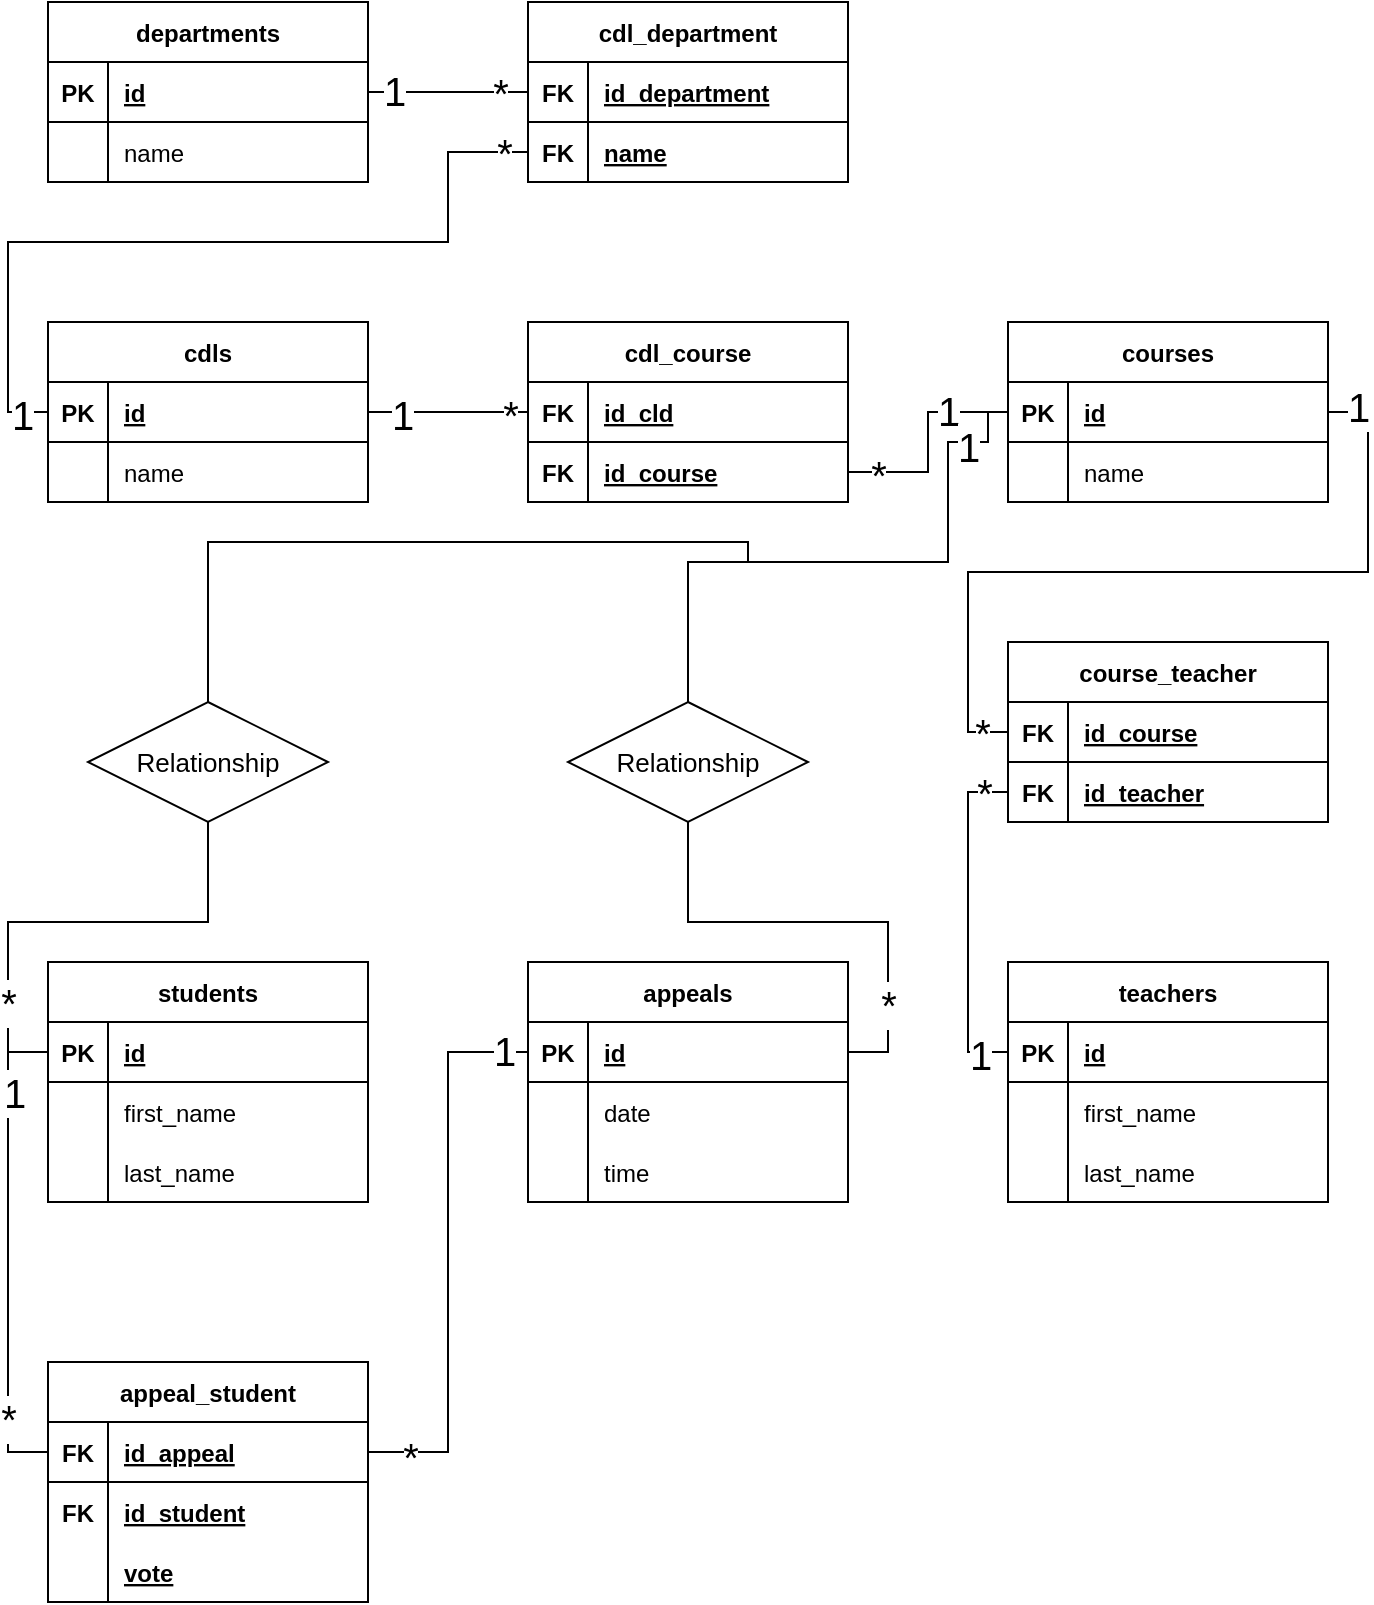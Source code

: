 <mxfile version="20.8.23" type="github">
  <diagram id="R2lEEEUBdFMjLlhIrx00" name="Page-1">
    <mxGraphModel dx="955" dy="613" grid="1" gridSize="10" guides="1" tooltips="1" connect="1" arrows="1" fold="1" page="1" pageScale="1" pageWidth="850" pageHeight="1100" math="0" shadow="0" extFonts="Permanent Marker^https://fonts.googleapis.com/css?family=Permanent+Marker">
      <root>
        <mxCell id="0" />
        <mxCell id="1" parent="0" />
        <mxCell id="ccKUjqN4InWW9yw_qrIi-1" value="departments" style="shape=table;startSize=30;container=1;collapsible=1;childLayout=tableLayout;fixedRows=1;rowLines=0;fontStyle=1;align=center;resizeLast=1;" vertex="1" parent="1">
          <mxGeometry x="80" y="40" width="160" height="90" as="geometry" />
        </mxCell>
        <mxCell id="ccKUjqN4InWW9yw_qrIi-2" value="" style="shape=tableRow;horizontal=0;startSize=0;swimlaneHead=0;swimlaneBody=0;fillColor=none;collapsible=0;dropTarget=0;points=[[0,0.5],[1,0.5]];portConstraint=eastwest;top=0;left=0;right=0;bottom=1;" vertex="1" parent="ccKUjqN4InWW9yw_qrIi-1">
          <mxGeometry y="30" width="160" height="30" as="geometry" />
        </mxCell>
        <mxCell id="ccKUjqN4InWW9yw_qrIi-3" value="PK" style="shape=partialRectangle;connectable=0;fillColor=none;top=0;left=0;bottom=0;right=0;fontStyle=1;overflow=hidden;" vertex="1" parent="ccKUjqN4InWW9yw_qrIi-2">
          <mxGeometry width="30" height="30" as="geometry">
            <mxRectangle width="30" height="30" as="alternateBounds" />
          </mxGeometry>
        </mxCell>
        <mxCell id="ccKUjqN4InWW9yw_qrIi-4" value="id" style="shape=partialRectangle;connectable=0;fillColor=none;top=0;left=0;bottom=0;right=0;align=left;spacingLeft=6;fontStyle=5;overflow=hidden;" vertex="1" parent="ccKUjqN4InWW9yw_qrIi-2">
          <mxGeometry x="30" width="130" height="30" as="geometry">
            <mxRectangle width="130" height="30" as="alternateBounds" />
          </mxGeometry>
        </mxCell>
        <mxCell id="ccKUjqN4InWW9yw_qrIi-5" value="" style="shape=tableRow;horizontal=0;startSize=0;swimlaneHead=0;swimlaneBody=0;fillColor=none;collapsible=0;dropTarget=0;points=[[0,0.5],[1,0.5]];portConstraint=eastwest;top=0;left=0;right=0;bottom=0;" vertex="1" parent="ccKUjqN4InWW9yw_qrIi-1">
          <mxGeometry y="60" width="160" height="30" as="geometry" />
        </mxCell>
        <mxCell id="ccKUjqN4InWW9yw_qrIi-6" value="" style="shape=partialRectangle;connectable=0;fillColor=none;top=0;left=0;bottom=0;right=0;editable=1;overflow=hidden;" vertex="1" parent="ccKUjqN4InWW9yw_qrIi-5">
          <mxGeometry width="30" height="30" as="geometry">
            <mxRectangle width="30" height="30" as="alternateBounds" />
          </mxGeometry>
        </mxCell>
        <mxCell id="ccKUjqN4InWW9yw_qrIi-7" value="name" style="shape=partialRectangle;connectable=0;fillColor=none;top=0;left=0;bottom=0;right=0;align=left;spacingLeft=6;overflow=hidden;" vertex="1" parent="ccKUjqN4InWW9yw_qrIi-5">
          <mxGeometry x="30" width="130" height="30" as="geometry">
            <mxRectangle width="130" height="30" as="alternateBounds" />
          </mxGeometry>
        </mxCell>
        <mxCell id="ccKUjqN4InWW9yw_qrIi-14" value="cdl_department" style="shape=table;startSize=30;container=1;collapsible=1;childLayout=tableLayout;fixedRows=1;rowLines=0;fontStyle=1;align=center;resizeLast=1;" vertex="1" parent="1">
          <mxGeometry x="320" y="40" width="160" height="90" as="geometry" />
        </mxCell>
        <mxCell id="ccKUjqN4InWW9yw_qrIi-15" value="" style="shape=tableRow;horizontal=0;startSize=0;swimlaneHead=0;swimlaneBody=0;fillColor=none;collapsible=0;dropTarget=0;points=[[0,0.5],[1,0.5]];portConstraint=eastwest;top=0;left=0;right=0;bottom=1;" vertex="1" parent="ccKUjqN4InWW9yw_qrIi-14">
          <mxGeometry y="30" width="160" height="30" as="geometry" />
        </mxCell>
        <mxCell id="ccKUjqN4InWW9yw_qrIi-16" value="FK" style="shape=partialRectangle;connectable=0;fillColor=none;top=0;left=0;bottom=0;right=0;fontStyle=1;overflow=hidden;" vertex="1" parent="ccKUjqN4InWW9yw_qrIi-15">
          <mxGeometry width="30" height="30" as="geometry">
            <mxRectangle width="30" height="30" as="alternateBounds" />
          </mxGeometry>
        </mxCell>
        <mxCell id="ccKUjqN4InWW9yw_qrIi-17" value="id_department" style="shape=partialRectangle;connectable=0;fillColor=none;top=0;left=0;bottom=0;right=0;align=left;spacingLeft=6;fontStyle=5;overflow=hidden;" vertex="1" parent="ccKUjqN4InWW9yw_qrIi-15">
          <mxGeometry x="30" width="130" height="30" as="geometry">
            <mxRectangle width="130" height="30" as="alternateBounds" />
          </mxGeometry>
        </mxCell>
        <mxCell id="ccKUjqN4InWW9yw_qrIi-18" value="" style="shape=tableRow;horizontal=0;startSize=0;swimlaneHead=0;swimlaneBody=0;fillColor=none;collapsible=0;dropTarget=0;points=[[0,0.5],[1,0.5]];portConstraint=eastwest;top=0;left=0;right=0;bottom=0;" vertex="1" parent="ccKUjqN4InWW9yw_qrIi-14">
          <mxGeometry y="60" width="160" height="30" as="geometry" />
        </mxCell>
        <mxCell id="ccKUjqN4InWW9yw_qrIi-19" value="FK" style="shape=partialRectangle;connectable=0;fillColor=none;top=0;left=0;bottom=0;right=0;editable=1;overflow=hidden;fontStyle=1" vertex="1" parent="ccKUjqN4InWW9yw_qrIi-18">
          <mxGeometry width="30" height="30" as="geometry">
            <mxRectangle width="30" height="30" as="alternateBounds" />
          </mxGeometry>
        </mxCell>
        <mxCell id="ccKUjqN4InWW9yw_qrIi-20" value="name" style="shape=partialRectangle;connectable=0;fillColor=none;top=0;left=0;bottom=0;right=0;align=left;spacingLeft=6;overflow=hidden;fontStyle=5" vertex="1" parent="ccKUjqN4InWW9yw_qrIi-18">
          <mxGeometry x="30" width="130" height="30" as="geometry">
            <mxRectangle width="130" height="30" as="alternateBounds" />
          </mxGeometry>
        </mxCell>
        <mxCell id="ccKUjqN4InWW9yw_qrIi-21" value="cdls" style="shape=table;startSize=30;container=1;collapsible=1;childLayout=tableLayout;fixedRows=1;rowLines=0;fontStyle=1;align=center;resizeLast=1;" vertex="1" parent="1">
          <mxGeometry x="80" y="200" width="160" height="90" as="geometry" />
        </mxCell>
        <mxCell id="ccKUjqN4InWW9yw_qrIi-22" value="" style="shape=tableRow;horizontal=0;startSize=0;swimlaneHead=0;swimlaneBody=0;fillColor=none;collapsible=0;dropTarget=0;points=[[0,0.5],[1,0.5]];portConstraint=eastwest;top=0;left=0;right=0;bottom=1;" vertex="1" parent="ccKUjqN4InWW9yw_qrIi-21">
          <mxGeometry y="30" width="160" height="30" as="geometry" />
        </mxCell>
        <mxCell id="ccKUjqN4InWW9yw_qrIi-23" value="PK" style="shape=partialRectangle;connectable=0;fillColor=none;top=0;left=0;bottom=0;right=0;fontStyle=1;overflow=hidden;" vertex="1" parent="ccKUjqN4InWW9yw_qrIi-22">
          <mxGeometry width="30" height="30" as="geometry">
            <mxRectangle width="30" height="30" as="alternateBounds" />
          </mxGeometry>
        </mxCell>
        <mxCell id="ccKUjqN4InWW9yw_qrIi-24" value="id" style="shape=partialRectangle;connectable=0;fillColor=none;top=0;left=0;bottom=0;right=0;align=left;spacingLeft=6;fontStyle=5;overflow=hidden;" vertex="1" parent="ccKUjqN4InWW9yw_qrIi-22">
          <mxGeometry x="30" width="130" height="30" as="geometry">
            <mxRectangle width="130" height="30" as="alternateBounds" />
          </mxGeometry>
        </mxCell>
        <mxCell id="ccKUjqN4InWW9yw_qrIi-25" value="" style="shape=tableRow;horizontal=0;startSize=0;swimlaneHead=0;swimlaneBody=0;fillColor=none;collapsible=0;dropTarget=0;points=[[0,0.5],[1,0.5]];portConstraint=eastwest;top=0;left=0;right=0;bottom=0;" vertex="1" parent="ccKUjqN4InWW9yw_qrIi-21">
          <mxGeometry y="60" width="160" height="30" as="geometry" />
        </mxCell>
        <mxCell id="ccKUjqN4InWW9yw_qrIi-26" value="" style="shape=partialRectangle;connectable=0;fillColor=none;top=0;left=0;bottom=0;right=0;editable=1;overflow=hidden;" vertex="1" parent="ccKUjqN4InWW9yw_qrIi-25">
          <mxGeometry width="30" height="30" as="geometry">
            <mxRectangle width="30" height="30" as="alternateBounds" />
          </mxGeometry>
        </mxCell>
        <mxCell id="ccKUjqN4InWW9yw_qrIi-27" value="name" style="shape=partialRectangle;connectable=0;fillColor=none;top=0;left=0;bottom=0;right=0;align=left;spacingLeft=6;overflow=hidden;" vertex="1" parent="ccKUjqN4InWW9yw_qrIi-25">
          <mxGeometry x="30" width="130" height="30" as="geometry">
            <mxRectangle width="130" height="30" as="alternateBounds" />
          </mxGeometry>
        </mxCell>
        <mxCell id="ccKUjqN4InWW9yw_qrIi-28" value="teachers" style="shape=table;startSize=30;container=1;collapsible=1;childLayout=tableLayout;fixedRows=1;rowLines=0;fontStyle=1;align=center;resizeLast=1;" vertex="1" parent="1">
          <mxGeometry x="560" y="520" width="160" height="120" as="geometry" />
        </mxCell>
        <mxCell id="ccKUjqN4InWW9yw_qrIi-29" value="" style="shape=tableRow;horizontal=0;startSize=0;swimlaneHead=0;swimlaneBody=0;fillColor=none;collapsible=0;dropTarget=0;points=[[0,0.5],[1,0.5]];portConstraint=eastwest;top=0;left=0;right=0;bottom=1;" vertex="1" parent="ccKUjqN4InWW9yw_qrIi-28">
          <mxGeometry y="30" width="160" height="30" as="geometry" />
        </mxCell>
        <mxCell id="ccKUjqN4InWW9yw_qrIi-30" value="PK" style="shape=partialRectangle;connectable=0;fillColor=none;top=0;left=0;bottom=0;right=0;fontStyle=1;overflow=hidden;" vertex="1" parent="ccKUjqN4InWW9yw_qrIi-29">
          <mxGeometry width="30" height="30" as="geometry">
            <mxRectangle width="30" height="30" as="alternateBounds" />
          </mxGeometry>
        </mxCell>
        <mxCell id="ccKUjqN4InWW9yw_qrIi-31" value="id" style="shape=partialRectangle;connectable=0;fillColor=none;top=0;left=0;bottom=0;right=0;align=left;spacingLeft=6;fontStyle=5;overflow=hidden;" vertex="1" parent="ccKUjqN4InWW9yw_qrIi-29">
          <mxGeometry x="30" width="130" height="30" as="geometry">
            <mxRectangle width="130" height="30" as="alternateBounds" />
          </mxGeometry>
        </mxCell>
        <mxCell id="ccKUjqN4InWW9yw_qrIi-32" value="" style="shape=tableRow;horizontal=0;startSize=0;swimlaneHead=0;swimlaneBody=0;fillColor=none;collapsible=0;dropTarget=0;points=[[0,0.5],[1,0.5]];portConstraint=eastwest;top=0;left=0;right=0;bottom=0;" vertex="1" parent="ccKUjqN4InWW9yw_qrIi-28">
          <mxGeometry y="60" width="160" height="30" as="geometry" />
        </mxCell>
        <mxCell id="ccKUjqN4InWW9yw_qrIi-33" value="" style="shape=partialRectangle;connectable=0;fillColor=none;top=0;left=0;bottom=0;right=0;editable=1;overflow=hidden;" vertex="1" parent="ccKUjqN4InWW9yw_qrIi-32">
          <mxGeometry width="30" height="30" as="geometry">
            <mxRectangle width="30" height="30" as="alternateBounds" />
          </mxGeometry>
        </mxCell>
        <mxCell id="ccKUjqN4InWW9yw_qrIi-34" value="first_name" style="shape=partialRectangle;connectable=0;fillColor=none;top=0;left=0;bottom=0;right=0;align=left;spacingLeft=6;overflow=hidden;" vertex="1" parent="ccKUjqN4InWW9yw_qrIi-32">
          <mxGeometry x="30" width="130" height="30" as="geometry">
            <mxRectangle width="130" height="30" as="alternateBounds" />
          </mxGeometry>
        </mxCell>
        <mxCell id="ccKUjqN4InWW9yw_qrIi-35" style="shape=tableRow;horizontal=0;startSize=0;swimlaneHead=0;swimlaneBody=0;fillColor=none;collapsible=0;dropTarget=0;points=[[0,0.5],[1,0.5]];portConstraint=eastwest;top=0;left=0;right=0;bottom=0;" vertex="1" parent="ccKUjqN4InWW9yw_qrIi-28">
          <mxGeometry y="90" width="160" height="30" as="geometry" />
        </mxCell>
        <mxCell id="ccKUjqN4InWW9yw_qrIi-36" style="shape=partialRectangle;connectable=0;fillColor=none;top=0;left=0;bottom=0;right=0;editable=1;overflow=hidden;" vertex="1" parent="ccKUjqN4InWW9yw_qrIi-35">
          <mxGeometry width="30" height="30" as="geometry">
            <mxRectangle width="30" height="30" as="alternateBounds" />
          </mxGeometry>
        </mxCell>
        <mxCell id="ccKUjqN4InWW9yw_qrIi-37" value="last_name" style="shape=partialRectangle;connectable=0;fillColor=none;top=0;left=0;bottom=0;right=0;align=left;spacingLeft=6;overflow=hidden;" vertex="1" parent="ccKUjqN4InWW9yw_qrIi-35">
          <mxGeometry x="30" width="130" height="30" as="geometry">
            <mxRectangle width="130" height="30" as="alternateBounds" />
          </mxGeometry>
        </mxCell>
        <mxCell id="ccKUjqN4InWW9yw_qrIi-38" value="students" style="shape=table;startSize=30;container=1;collapsible=1;childLayout=tableLayout;fixedRows=1;rowLines=0;fontStyle=1;align=center;resizeLast=1;" vertex="1" parent="1">
          <mxGeometry x="80" y="520" width="160" height="120" as="geometry" />
        </mxCell>
        <mxCell id="ccKUjqN4InWW9yw_qrIi-39" value="" style="shape=tableRow;horizontal=0;startSize=0;swimlaneHead=0;swimlaneBody=0;fillColor=none;collapsible=0;dropTarget=0;points=[[0,0.5],[1,0.5]];portConstraint=eastwest;top=0;left=0;right=0;bottom=1;" vertex="1" parent="ccKUjqN4InWW9yw_qrIi-38">
          <mxGeometry y="30" width="160" height="30" as="geometry" />
        </mxCell>
        <mxCell id="ccKUjqN4InWW9yw_qrIi-40" value="PK" style="shape=partialRectangle;connectable=0;fillColor=none;top=0;left=0;bottom=0;right=0;fontStyle=1;overflow=hidden;" vertex="1" parent="ccKUjqN4InWW9yw_qrIi-39">
          <mxGeometry width="30" height="30" as="geometry">
            <mxRectangle width="30" height="30" as="alternateBounds" />
          </mxGeometry>
        </mxCell>
        <mxCell id="ccKUjqN4InWW9yw_qrIi-41" value="id" style="shape=partialRectangle;connectable=0;fillColor=none;top=0;left=0;bottom=0;right=0;align=left;spacingLeft=6;fontStyle=5;overflow=hidden;" vertex="1" parent="ccKUjqN4InWW9yw_qrIi-39">
          <mxGeometry x="30" width="130" height="30" as="geometry">
            <mxRectangle width="130" height="30" as="alternateBounds" />
          </mxGeometry>
        </mxCell>
        <mxCell id="ccKUjqN4InWW9yw_qrIi-42" value="" style="shape=tableRow;horizontal=0;startSize=0;swimlaneHead=0;swimlaneBody=0;fillColor=none;collapsible=0;dropTarget=0;points=[[0,0.5],[1,0.5]];portConstraint=eastwest;top=0;left=0;right=0;bottom=0;" vertex="1" parent="ccKUjqN4InWW9yw_qrIi-38">
          <mxGeometry y="60" width="160" height="30" as="geometry" />
        </mxCell>
        <mxCell id="ccKUjqN4InWW9yw_qrIi-43" value="" style="shape=partialRectangle;connectable=0;fillColor=none;top=0;left=0;bottom=0;right=0;editable=1;overflow=hidden;" vertex="1" parent="ccKUjqN4InWW9yw_qrIi-42">
          <mxGeometry width="30" height="30" as="geometry">
            <mxRectangle width="30" height="30" as="alternateBounds" />
          </mxGeometry>
        </mxCell>
        <mxCell id="ccKUjqN4InWW9yw_qrIi-44" value="first_name" style="shape=partialRectangle;connectable=0;fillColor=none;top=0;left=0;bottom=0;right=0;align=left;spacingLeft=6;overflow=hidden;" vertex="1" parent="ccKUjqN4InWW9yw_qrIi-42">
          <mxGeometry x="30" width="130" height="30" as="geometry">
            <mxRectangle width="130" height="30" as="alternateBounds" />
          </mxGeometry>
        </mxCell>
        <mxCell id="ccKUjqN4InWW9yw_qrIi-99" style="shape=tableRow;horizontal=0;startSize=0;swimlaneHead=0;swimlaneBody=0;fillColor=none;collapsible=0;dropTarget=0;points=[[0,0.5],[1,0.5]];portConstraint=eastwest;top=0;left=0;right=0;bottom=0;" vertex="1" parent="ccKUjqN4InWW9yw_qrIi-38">
          <mxGeometry y="90" width="160" height="30" as="geometry" />
        </mxCell>
        <mxCell id="ccKUjqN4InWW9yw_qrIi-100" style="shape=partialRectangle;connectable=0;fillColor=none;top=0;left=0;bottom=0;right=0;editable=1;overflow=hidden;" vertex="1" parent="ccKUjqN4InWW9yw_qrIi-99">
          <mxGeometry width="30" height="30" as="geometry">
            <mxRectangle width="30" height="30" as="alternateBounds" />
          </mxGeometry>
        </mxCell>
        <mxCell id="ccKUjqN4InWW9yw_qrIi-101" value="last_name" style="shape=partialRectangle;connectable=0;fillColor=none;top=0;left=0;bottom=0;right=0;align=left;spacingLeft=6;overflow=hidden;" vertex="1" parent="ccKUjqN4InWW9yw_qrIi-99">
          <mxGeometry x="30" width="130" height="30" as="geometry">
            <mxRectangle width="130" height="30" as="alternateBounds" />
          </mxGeometry>
        </mxCell>
        <mxCell id="ccKUjqN4InWW9yw_qrIi-45" value="appeals" style="shape=table;startSize=30;container=1;collapsible=1;childLayout=tableLayout;fixedRows=1;rowLines=0;fontStyle=1;align=center;resizeLast=1;" vertex="1" parent="1">
          <mxGeometry x="320" y="520" width="160" height="120" as="geometry" />
        </mxCell>
        <mxCell id="ccKUjqN4InWW9yw_qrIi-46" value="" style="shape=tableRow;horizontal=0;startSize=0;swimlaneHead=0;swimlaneBody=0;fillColor=none;collapsible=0;dropTarget=0;points=[[0,0.5],[1,0.5]];portConstraint=eastwest;top=0;left=0;right=0;bottom=1;" vertex="1" parent="ccKUjqN4InWW9yw_qrIi-45">
          <mxGeometry y="30" width="160" height="30" as="geometry" />
        </mxCell>
        <mxCell id="ccKUjqN4InWW9yw_qrIi-47" value="PK" style="shape=partialRectangle;connectable=0;fillColor=none;top=0;left=0;bottom=0;right=0;fontStyle=1;overflow=hidden;" vertex="1" parent="ccKUjqN4InWW9yw_qrIi-46">
          <mxGeometry width="30" height="30" as="geometry">
            <mxRectangle width="30" height="30" as="alternateBounds" />
          </mxGeometry>
        </mxCell>
        <mxCell id="ccKUjqN4InWW9yw_qrIi-48" value="id" style="shape=partialRectangle;connectable=0;fillColor=none;top=0;left=0;bottom=0;right=0;align=left;spacingLeft=6;fontStyle=5;overflow=hidden;" vertex="1" parent="ccKUjqN4InWW9yw_qrIi-46">
          <mxGeometry x="30" width="130" height="30" as="geometry">
            <mxRectangle width="130" height="30" as="alternateBounds" />
          </mxGeometry>
        </mxCell>
        <mxCell id="ccKUjqN4InWW9yw_qrIi-49" value="" style="shape=tableRow;horizontal=0;startSize=0;swimlaneHead=0;swimlaneBody=0;fillColor=none;collapsible=0;dropTarget=0;points=[[0,0.5],[1,0.5]];portConstraint=eastwest;top=0;left=0;right=0;bottom=0;" vertex="1" parent="ccKUjqN4InWW9yw_qrIi-45">
          <mxGeometry y="60" width="160" height="30" as="geometry" />
        </mxCell>
        <mxCell id="ccKUjqN4InWW9yw_qrIi-50" value="" style="shape=partialRectangle;connectable=0;fillColor=none;top=0;left=0;bottom=0;right=0;editable=1;overflow=hidden;fontStyle=0" vertex="1" parent="ccKUjqN4InWW9yw_qrIi-49">
          <mxGeometry width="30" height="30" as="geometry">
            <mxRectangle width="30" height="30" as="alternateBounds" />
          </mxGeometry>
        </mxCell>
        <mxCell id="ccKUjqN4InWW9yw_qrIi-51" value="date" style="shape=partialRectangle;connectable=0;fillColor=none;top=0;left=0;bottom=0;right=0;align=left;spacingLeft=6;overflow=hidden;fontStyle=0" vertex="1" parent="ccKUjqN4InWW9yw_qrIi-49">
          <mxGeometry x="30" width="130" height="30" as="geometry">
            <mxRectangle width="130" height="30" as="alternateBounds" />
          </mxGeometry>
        </mxCell>
        <mxCell id="ccKUjqN4InWW9yw_qrIi-118" style="shape=tableRow;horizontal=0;startSize=0;swimlaneHead=0;swimlaneBody=0;fillColor=none;collapsible=0;dropTarget=0;points=[[0,0.5],[1,0.5]];portConstraint=eastwest;top=0;left=0;right=0;bottom=0;" vertex="1" parent="ccKUjqN4InWW9yw_qrIi-45">
          <mxGeometry y="90" width="160" height="30" as="geometry" />
        </mxCell>
        <mxCell id="ccKUjqN4InWW9yw_qrIi-119" style="shape=partialRectangle;connectable=0;fillColor=none;top=0;left=0;bottom=0;right=0;editable=1;overflow=hidden;fontStyle=0" vertex="1" parent="ccKUjqN4InWW9yw_qrIi-118">
          <mxGeometry width="30" height="30" as="geometry">
            <mxRectangle width="30" height="30" as="alternateBounds" />
          </mxGeometry>
        </mxCell>
        <mxCell id="ccKUjqN4InWW9yw_qrIi-120" value="time" style="shape=partialRectangle;connectable=0;fillColor=none;top=0;left=0;bottom=0;right=0;align=left;spacingLeft=6;overflow=hidden;fontStyle=0" vertex="1" parent="ccKUjqN4InWW9yw_qrIi-118">
          <mxGeometry x="30" width="130" height="30" as="geometry">
            <mxRectangle width="130" height="30" as="alternateBounds" />
          </mxGeometry>
        </mxCell>
        <mxCell id="ccKUjqN4InWW9yw_qrIi-52" value="courses" style="shape=table;startSize=30;container=1;collapsible=1;childLayout=tableLayout;fixedRows=1;rowLines=0;fontStyle=1;align=center;resizeLast=1;" vertex="1" parent="1">
          <mxGeometry x="560" y="200" width="160" height="90" as="geometry" />
        </mxCell>
        <mxCell id="ccKUjqN4InWW9yw_qrIi-53" value="" style="shape=tableRow;horizontal=0;startSize=0;swimlaneHead=0;swimlaneBody=0;fillColor=none;collapsible=0;dropTarget=0;points=[[0,0.5],[1,0.5]];portConstraint=eastwest;top=0;left=0;right=0;bottom=1;" vertex="1" parent="ccKUjqN4InWW9yw_qrIi-52">
          <mxGeometry y="30" width="160" height="30" as="geometry" />
        </mxCell>
        <mxCell id="ccKUjqN4InWW9yw_qrIi-54" value="PK" style="shape=partialRectangle;connectable=0;fillColor=none;top=0;left=0;bottom=0;right=0;fontStyle=1;overflow=hidden;" vertex="1" parent="ccKUjqN4InWW9yw_qrIi-53">
          <mxGeometry width="30" height="30" as="geometry">
            <mxRectangle width="30" height="30" as="alternateBounds" />
          </mxGeometry>
        </mxCell>
        <mxCell id="ccKUjqN4InWW9yw_qrIi-55" value="id" style="shape=partialRectangle;connectable=0;fillColor=none;top=0;left=0;bottom=0;right=0;align=left;spacingLeft=6;fontStyle=5;overflow=hidden;" vertex="1" parent="ccKUjqN4InWW9yw_qrIi-53">
          <mxGeometry x="30" width="130" height="30" as="geometry">
            <mxRectangle width="130" height="30" as="alternateBounds" />
          </mxGeometry>
        </mxCell>
        <mxCell id="ccKUjqN4InWW9yw_qrIi-56" value="" style="shape=tableRow;horizontal=0;startSize=0;swimlaneHead=0;swimlaneBody=0;fillColor=none;collapsible=0;dropTarget=0;points=[[0,0.5],[1,0.5]];portConstraint=eastwest;top=0;left=0;right=0;bottom=0;" vertex="1" parent="ccKUjqN4InWW9yw_qrIi-52">
          <mxGeometry y="60" width="160" height="30" as="geometry" />
        </mxCell>
        <mxCell id="ccKUjqN4InWW9yw_qrIi-57" value="" style="shape=partialRectangle;connectable=0;fillColor=none;top=0;left=0;bottom=0;right=0;editable=1;overflow=hidden;" vertex="1" parent="ccKUjqN4InWW9yw_qrIi-56">
          <mxGeometry width="30" height="30" as="geometry">
            <mxRectangle width="30" height="30" as="alternateBounds" />
          </mxGeometry>
        </mxCell>
        <mxCell id="ccKUjqN4InWW9yw_qrIi-58" value="name" style="shape=partialRectangle;connectable=0;fillColor=none;top=0;left=0;bottom=0;right=0;align=left;spacingLeft=6;overflow=hidden;" vertex="1" parent="ccKUjqN4InWW9yw_qrIi-56">
          <mxGeometry x="30" width="130" height="30" as="geometry">
            <mxRectangle width="130" height="30" as="alternateBounds" />
          </mxGeometry>
        </mxCell>
        <mxCell id="ccKUjqN4InWW9yw_qrIi-60" value="cdl_course" style="shape=table;startSize=30;container=1;collapsible=1;childLayout=tableLayout;fixedRows=1;rowLines=0;fontStyle=1;align=center;resizeLast=1;" vertex="1" parent="1">
          <mxGeometry x="320" y="200" width="160" height="90" as="geometry" />
        </mxCell>
        <mxCell id="ccKUjqN4InWW9yw_qrIi-61" value="" style="shape=tableRow;horizontal=0;startSize=0;swimlaneHead=0;swimlaneBody=0;fillColor=none;collapsible=0;dropTarget=0;points=[[0,0.5],[1,0.5]];portConstraint=eastwest;top=0;left=0;right=0;bottom=1;" vertex="1" parent="ccKUjqN4InWW9yw_qrIi-60">
          <mxGeometry y="30" width="160" height="30" as="geometry" />
        </mxCell>
        <mxCell id="ccKUjqN4InWW9yw_qrIi-62" value="FK" style="shape=partialRectangle;connectable=0;fillColor=none;top=0;left=0;bottom=0;right=0;fontStyle=1;overflow=hidden;" vertex="1" parent="ccKUjqN4InWW9yw_qrIi-61">
          <mxGeometry width="30" height="30" as="geometry">
            <mxRectangle width="30" height="30" as="alternateBounds" />
          </mxGeometry>
        </mxCell>
        <mxCell id="ccKUjqN4InWW9yw_qrIi-63" value="id_cld" style="shape=partialRectangle;connectable=0;fillColor=none;top=0;left=0;bottom=0;right=0;align=left;spacingLeft=6;fontStyle=5;overflow=hidden;" vertex="1" parent="ccKUjqN4InWW9yw_qrIi-61">
          <mxGeometry x="30" width="130" height="30" as="geometry">
            <mxRectangle width="130" height="30" as="alternateBounds" />
          </mxGeometry>
        </mxCell>
        <mxCell id="ccKUjqN4InWW9yw_qrIi-64" value="" style="shape=tableRow;horizontal=0;startSize=0;swimlaneHead=0;swimlaneBody=0;fillColor=none;collapsible=0;dropTarget=0;points=[[0,0.5],[1,0.5]];portConstraint=eastwest;top=0;left=0;right=0;bottom=0;" vertex="1" parent="ccKUjqN4InWW9yw_qrIi-60">
          <mxGeometry y="60" width="160" height="30" as="geometry" />
        </mxCell>
        <mxCell id="ccKUjqN4InWW9yw_qrIi-65" value="FK" style="shape=partialRectangle;connectable=0;fillColor=none;top=0;left=0;bottom=0;right=0;editable=1;overflow=hidden;fontStyle=1" vertex="1" parent="ccKUjqN4InWW9yw_qrIi-64">
          <mxGeometry width="30" height="30" as="geometry">
            <mxRectangle width="30" height="30" as="alternateBounds" />
          </mxGeometry>
        </mxCell>
        <mxCell id="ccKUjqN4InWW9yw_qrIi-66" value="id_course" style="shape=partialRectangle;connectable=0;fillColor=none;top=0;left=0;bottom=0;right=0;align=left;spacingLeft=6;overflow=hidden;fontStyle=5" vertex="1" parent="ccKUjqN4InWW9yw_qrIi-64">
          <mxGeometry x="30" width="130" height="30" as="geometry">
            <mxRectangle width="130" height="30" as="alternateBounds" />
          </mxGeometry>
        </mxCell>
        <mxCell id="ccKUjqN4InWW9yw_qrIi-67" style="edgeStyle=orthogonalEdgeStyle;rounded=0;orthogonalLoop=1;jettySize=auto;html=1;entryX=1;entryY=0.5;entryDx=0;entryDy=0;endArrow=none;endFill=0;" edge="1" parent="1" source="ccKUjqN4InWW9yw_qrIi-61" target="ccKUjqN4InWW9yw_qrIi-22">
          <mxGeometry relative="1" as="geometry" />
        </mxCell>
        <mxCell id="ccKUjqN4InWW9yw_qrIi-69" value="&lt;font style=&quot;font-size: 20px;&quot;&gt;1&lt;/font&gt;" style="edgeLabel;html=1;align=center;verticalAlign=middle;resizable=0;points=[];" vertex="1" connectable="0" parent="ccKUjqN4InWW9yw_qrIi-67">
          <mxGeometry x="0.569" y="1" relative="1" as="geometry">
            <mxPoint as="offset" />
          </mxGeometry>
        </mxCell>
        <mxCell id="ccKUjqN4InWW9yw_qrIi-71" value="*" style="edgeLabel;html=1;align=center;verticalAlign=middle;resizable=0;points=[];fontSize=20;" vertex="1" connectable="0" parent="ccKUjqN4InWW9yw_qrIi-67">
          <mxGeometry x="-0.772" y="1" relative="1" as="geometry">
            <mxPoint as="offset" />
          </mxGeometry>
        </mxCell>
        <mxCell id="ccKUjqN4InWW9yw_qrIi-68" style="edgeStyle=orthogonalEdgeStyle;rounded=0;orthogonalLoop=1;jettySize=auto;html=1;entryX=0;entryY=0.5;entryDx=0;entryDy=0;endArrow=none;endFill=0;" edge="1" parent="1" source="ccKUjqN4InWW9yw_qrIi-64" target="ccKUjqN4InWW9yw_qrIi-53">
          <mxGeometry relative="1" as="geometry" />
        </mxCell>
        <mxCell id="ccKUjqN4InWW9yw_qrIi-70" value="1" style="edgeLabel;html=1;align=center;verticalAlign=middle;resizable=0;points=[];fontSize=20;" vertex="1" connectable="0" parent="ccKUjqN4InWW9yw_qrIi-68">
          <mxGeometry x="0.765" y="1" relative="1" as="geometry">
            <mxPoint x="-17" as="offset" />
          </mxGeometry>
        </mxCell>
        <mxCell id="ccKUjqN4InWW9yw_qrIi-72" value="*" style="edgeLabel;html=1;align=center;verticalAlign=middle;resizable=0;points=[];fontSize=20;" vertex="1" connectable="0" parent="ccKUjqN4InWW9yw_qrIi-68">
          <mxGeometry x="-0.732" y="-1" relative="1" as="geometry">
            <mxPoint as="offset" />
          </mxGeometry>
        </mxCell>
        <mxCell id="ccKUjqN4InWW9yw_qrIi-73" style="edgeStyle=orthogonalEdgeStyle;rounded=0;orthogonalLoop=1;jettySize=auto;html=1;entryX=1;entryY=0.5;entryDx=0;entryDy=0;fontSize=20;endArrow=none;endFill=0;" edge="1" parent="1" source="ccKUjqN4InWW9yw_qrIi-15" target="ccKUjqN4InWW9yw_qrIi-2">
          <mxGeometry relative="1" as="geometry" />
        </mxCell>
        <mxCell id="ccKUjqN4InWW9yw_qrIi-75" value="1" style="edgeLabel;html=1;align=center;verticalAlign=middle;resizable=0;points=[];fontSize=20;" vertex="1" connectable="0" parent="ccKUjqN4InWW9yw_qrIi-73">
          <mxGeometry x="0.675" y="-1" relative="1" as="geometry">
            <mxPoint as="offset" />
          </mxGeometry>
        </mxCell>
        <mxCell id="ccKUjqN4InWW9yw_qrIi-79" value="*" style="edgeLabel;html=1;align=center;verticalAlign=middle;resizable=0;points=[];fontSize=20;" vertex="1" connectable="0" parent="ccKUjqN4InWW9yw_qrIi-73">
          <mxGeometry x="-0.65" relative="1" as="geometry">
            <mxPoint as="offset" />
          </mxGeometry>
        </mxCell>
        <mxCell id="ccKUjqN4InWW9yw_qrIi-74" style="edgeStyle=orthogonalEdgeStyle;rounded=0;orthogonalLoop=1;jettySize=auto;html=1;entryX=0;entryY=0.5;entryDx=0;entryDy=0;fontSize=20;endArrow=none;endFill=0;" edge="1" parent="1" source="ccKUjqN4InWW9yw_qrIi-18" target="ccKUjqN4InWW9yw_qrIi-22">
          <mxGeometry relative="1" as="geometry">
            <Array as="points">
              <mxPoint x="280" y="115" />
              <mxPoint x="280" y="160" />
              <mxPoint x="60" y="160" />
              <mxPoint x="60" y="245" />
            </Array>
          </mxGeometry>
        </mxCell>
        <mxCell id="ccKUjqN4InWW9yw_qrIi-80" value="*" style="edgeLabel;html=1;align=center;verticalAlign=middle;resizable=0;points=[];fontSize=20;" vertex="1" connectable="0" parent="ccKUjqN4InWW9yw_qrIi-74">
          <mxGeometry x="-0.941" relative="1" as="geometry">
            <mxPoint as="offset" />
          </mxGeometry>
        </mxCell>
        <mxCell id="ccKUjqN4InWW9yw_qrIi-81" value="1" style="edgeLabel;html=1;align=center;verticalAlign=middle;resizable=0;points=[];fontSize=20;" vertex="1" connectable="0" parent="ccKUjqN4InWW9yw_qrIi-74">
          <mxGeometry x="0.935" y="-1" relative="1" as="geometry">
            <mxPoint as="offset" />
          </mxGeometry>
        </mxCell>
        <mxCell id="ccKUjqN4InWW9yw_qrIi-82" value="course_teacher" style="shape=table;startSize=30;container=1;collapsible=1;childLayout=tableLayout;fixedRows=1;rowLines=0;fontStyle=1;align=center;resizeLast=1;" vertex="1" parent="1">
          <mxGeometry x="560" y="360" width="160" height="90" as="geometry" />
        </mxCell>
        <mxCell id="ccKUjqN4InWW9yw_qrIi-83" value="" style="shape=tableRow;horizontal=0;startSize=0;swimlaneHead=0;swimlaneBody=0;fillColor=none;collapsible=0;dropTarget=0;points=[[0,0.5],[1,0.5]];portConstraint=eastwest;top=0;left=0;right=0;bottom=1;" vertex="1" parent="ccKUjqN4InWW9yw_qrIi-82">
          <mxGeometry y="30" width="160" height="30" as="geometry" />
        </mxCell>
        <mxCell id="ccKUjqN4InWW9yw_qrIi-84" value="FK" style="shape=partialRectangle;connectable=0;fillColor=none;top=0;left=0;bottom=0;right=0;fontStyle=1;overflow=hidden;" vertex="1" parent="ccKUjqN4InWW9yw_qrIi-83">
          <mxGeometry width="30" height="30" as="geometry">
            <mxRectangle width="30" height="30" as="alternateBounds" />
          </mxGeometry>
        </mxCell>
        <mxCell id="ccKUjqN4InWW9yw_qrIi-85" value="id_course" style="shape=partialRectangle;connectable=0;fillColor=none;top=0;left=0;bottom=0;right=0;align=left;spacingLeft=6;fontStyle=5;overflow=hidden;" vertex="1" parent="ccKUjqN4InWW9yw_qrIi-83">
          <mxGeometry x="30" width="130" height="30" as="geometry">
            <mxRectangle width="130" height="30" as="alternateBounds" />
          </mxGeometry>
        </mxCell>
        <mxCell id="ccKUjqN4InWW9yw_qrIi-86" value="" style="shape=tableRow;horizontal=0;startSize=0;swimlaneHead=0;swimlaneBody=0;fillColor=none;collapsible=0;dropTarget=0;points=[[0,0.5],[1,0.5]];portConstraint=eastwest;top=0;left=0;right=0;bottom=0;" vertex="1" parent="ccKUjqN4InWW9yw_qrIi-82">
          <mxGeometry y="60" width="160" height="30" as="geometry" />
        </mxCell>
        <mxCell id="ccKUjqN4InWW9yw_qrIi-87" value="FK" style="shape=partialRectangle;connectable=0;fillColor=none;top=0;left=0;bottom=0;right=0;editable=1;overflow=hidden;fontStyle=1" vertex="1" parent="ccKUjqN4InWW9yw_qrIi-86">
          <mxGeometry width="30" height="30" as="geometry">
            <mxRectangle width="30" height="30" as="alternateBounds" />
          </mxGeometry>
        </mxCell>
        <mxCell id="ccKUjqN4InWW9yw_qrIi-88" value="id_teacher" style="shape=partialRectangle;connectable=0;fillColor=none;top=0;left=0;bottom=0;right=0;align=left;spacingLeft=6;overflow=hidden;fontStyle=5" vertex="1" parent="ccKUjqN4InWW9yw_qrIi-86">
          <mxGeometry x="30" width="130" height="30" as="geometry">
            <mxRectangle width="130" height="30" as="alternateBounds" />
          </mxGeometry>
        </mxCell>
        <mxCell id="ccKUjqN4InWW9yw_qrIi-93" style="edgeStyle=orthogonalEdgeStyle;rounded=0;orthogonalLoop=1;jettySize=auto;html=1;entryX=1;entryY=0.5;entryDx=0;entryDy=0;fontSize=20;endArrow=none;endFill=0;" edge="1" parent="1" source="ccKUjqN4InWW9yw_qrIi-83" target="ccKUjqN4InWW9yw_qrIi-53">
          <mxGeometry relative="1" as="geometry" />
        </mxCell>
        <mxCell id="ccKUjqN4InWW9yw_qrIi-95" value="1" style="edgeLabel;html=1;align=center;verticalAlign=middle;resizable=0;points=[];fontSize=20;" vertex="1" connectable="0" parent="ccKUjqN4InWW9yw_qrIi-93">
          <mxGeometry x="0.925" y="-3" relative="1" as="geometry">
            <mxPoint as="offset" />
          </mxGeometry>
        </mxCell>
        <mxCell id="ccKUjqN4InWW9yw_qrIi-97" value="*" style="edgeLabel;html=1;align=center;verticalAlign=middle;resizable=0;points=[];fontSize=20;" vertex="1" connectable="0" parent="ccKUjqN4InWW9yw_qrIi-93">
          <mxGeometry x="-0.935" relative="1" as="geometry">
            <mxPoint as="offset" />
          </mxGeometry>
        </mxCell>
        <mxCell id="ccKUjqN4InWW9yw_qrIi-94" style="edgeStyle=orthogonalEdgeStyle;rounded=0;orthogonalLoop=1;jettySize=auto;html=1;entryX=0;entryY=0.5;entryDx=0;entryDy=0;fontSize=20;endArrow=none;endFill=0;" edge="1" parent="1" source="ccKUjqN4InWW9yw_qrIi-29" target="ccKUjqN4InWW9yw_qrIi-86">
          <mxGeometry relative="1" as="geometry" />
        </mxCell>
        <mxCell id="ccKUjqN4InWW9yw_qrIi-96" value="1" style="edgeLabel;html=1;align=center;verticalAlign=middle;resizable=0;points=[];fontSize=20;" vertex="1" connectable="0" parent="ccKUjqN4InWW9yw_qrIi-94">
          <mxGeometry x="-0.835" y="1" relative="1" as="geometry">
            <mxPoint as="offset" />
          </mxGeometry>
        </mxCell>
        <mxCell id="ccKUjqN4InWW9yw_qrIi-98" value="*" style="edgeLabel;html=1;align=center;verticalAlign=middle;resizable=0;points=[];fontSize=20;" vertex="1" connectable="0" parent="ccKUjqN4InWW9yw_qrIi-94">
          <mxGeometry x="0.859" relative="1" as="geometry">
            <mxPoint as="offset" />
          </mxGeometry>
        </mxCell>
        <mxCell id="ccKUjqN4InWW9yw_qrIi-103" style="edgeStyle=orthogonalEdgeStyle;rounded=0;orthogonalLoop=1;jettySize=auto;html=1;entryX=0;entryY=0.5;entryDx=0;entryDy=0;fontSize=20;endArrow=none;endFill=0;exitX=0.5;exitY=0;exitDx=0;exitDy=0;" edge="1" parent="1" source="ccKUjqN4InWW9yw_qrIi-102" target="ccKUjqN4InWW9yw_qrIi-53">
          <mxGeometry relative="1" as="geometry">
            <Array as="points">
              <mxPoint x="400" y="320" />
              <mxPoint x="530" y="320" />
              <mxPoint x="530" y="260" />
              <mxPoint x="550" y="260" />
              <mxPoint x="550" y="245" />
            </Array>
          </mxGeometry>
        </mxCell>
        <mxCell id="ccKUjqN4InWW9yw_qrIi-105" value="1" style="edgeLabel;html=1;align=center;verticalAlign=middle;resizable=0;points=[];fontSize=20;" vertex="1" connectable="0" parent="ccKUjqN4InWW9yw_qrIi-103">
          <mxGeometry x="0.771" y="-2" relative="1" as="geometry">
            <mxPoint as="offset" />
          </mxGeometry>
        </mxCell>
        <mxCell id="ccKUjqN4InWW9yw_qrIi-104" style="edgeStyle=orthogonalEdgeStyle;rounded=0;orthogonalLoop=1;jettySize=auto;html=1;entryX=1;entryY=0.5;entryDx=0;entryDy=0;fontSize=20;endArrow=none;endFill=0;" edge="1" parent="1" source="ccKUjqN4InWW9yw_qrIi-102" target="ccKUjqN4InWW9yw_qrIi-46">
          <mxGeometry relative="1" as="geometry" />
        </mxCell>
        <mxCell id="ccKUjqN4InWW9yw_qrIi-107" value="*" style="edgeLabel;html=1;align=center;verticalAlign=middle;resizable=0;points=[];fontSize=20;" vertex="1" connectable="0" parent="ccKUjqN4InWW9yw_qrIi-104">
          <mxGeometry x="0.713" relative="1" as="geometry">
            <mxPoint y="-11" as="offset" />
          </mxGeometry>
        </mxCell>
        <mxCell id="ccKUjqN4InWW9yw_qrIi-102" value="Relationship" style="shape=rhombus;perimeter=rhombusPerimeter;whiteSpace=wrap;html=1;align=center;fontSize=13;" vertex="1" parent="1">
          <mxGeometry x="340" y="390" width="120" height="60" as="geometry" />
        </mxCell>
        <mxCell id="ccKUjqN4InWW9yw_qrIi-115" style="edgeStyle=orthogonalEdgeStyle;rounded=0;orthogonalLoop=1;jettySize=auto;html=1;fontSize=13;endArrow=none;endFill=0;" edge="1" parent="1" source="ccKUjqN4InWW9yw_qrIi-114">
          <mxGeometry relative="1" as="geometry">
            <mxPoint x="430" y="320" as="targetPoint" />
            <Array as="points">
              <mxPoint x="160" y="310" />
              <mxPoint x="430" y="310" />
            </Array>
          </mxGeometry>
        </mxCell>
        <mxCell id="ccKUjqN4InWW9yw_qrIi-116" style="edgeStyle=orthogonalEdgeStyle;rounded=0;orthogonalLoop=1;jettySize=auto;html=1;entryX=0;entryY=0.5;entryDx=0;entryDy=0;fontSize=13;endArrow=none;endFill=0;" edge="1" parent="1" source="ccKUjqN4InWW9yw_qrIi-114" target="ccKUjqN4InWW9yw_qrIi-39">
          <mxGeometry relative="1" as="geometry" />
        </mxCell>
        <mxCell id="ccKUjqN4InWW9yw_qrIi-117" value="*" style="edgeLabel;html=1;align=center;verticalAlign=middle;resizable=0;points=[];fontSize=20;" vertex="1" connectable="0" parent="ccKUjqN4InWW9yw_qrIi-116">
          <mxGeometry x="0.719" relative="1" as="geometry">
            <mxPoint y="-12" as="offset" />
          </mxGeometry>
        </mxCell>
        <mxCell id="ccKUjqN4InWW9yw_qrIi-114" value="Relationship" style="shape=rhombus;perimeter=rhombusPerimeter;whiteSpace=wrap;html=1;align=center;fontSize=13;" vertex="1" parent="1">
          <mxGeometry x="100" y="390" width="120" height="60" as="geometry" />
        </mxCell>
        <mxCell id="ccKUjqN4InWW9yw_qrIi-121" value="appeal_student" style="shape=table;startSize=30;container=1;collapsible=1;childLayout=tableLayout;fixedRows=1;rowLines=0;fontStyle=1;align=center;resizeLast=1;" vertex="1" parent="1">
          <mxGeometry x="80" y="720" width="160" height="120" as="geometry" />
        </mxCell>
        <mxCell id="ccKUjqN4InWW9yw_qrIi-122" value="" style="shape=tableRow;horizontal=0;startSize=0;swimlaneHead=0;swimlaneBody=0;fillColor=none;collapsible=0;dropTarget=0;points=[[0,0.5],[1,0.5]];portConstraint=eastwest;top=0;left=0;right=0;bottom=1;" vertex="1" parent="ccKUjqN4InWW9yw_qrIi-121">
          <mxGeometry y="30" width="160" height="30" as="geometry" />
        </mxCell>
        <mxCell id="ccKUjqN4InWW9yw_qrIi-123" value="FK" style="shape=partialRectangle;connectable=0;fillColor=none;top=0;left=0;bottom=0;right=0;fontStyle=1;overflow=hidden;" vertex="1" parent="ccKUjqN4InWW9yw_qrIi-122">
          <mxGeometry width="30" height="30" as="geometry">
            <mxRectangle width="30" height="30" as="alternateBounds" />
          </mxGeometry>
        </mxCell>
        <mxCell id="ccKUjqN4InWW9yw_qrIi-124" value="id_appeal" style="shape=partialRectangle;connectable=0;fillColor=none;top=0;left=0;bottom=0;right=0;align=left;spacingLeft=6;fontStyle=5;overflow=hidden;" vertex="1" parent="ccKUjqN4InWW9yw_qrIi-122">
          <mxGeometry x="30" width="130" height="30" as="geometry">
            <mxRectangle width="130" height="30" as="alternateBounds" />
          </mxGeometry>
        </mxCell>
        <mxCell id="ccKUjqN4InWW9yw_qrIi-125" value="" style="shape=tableRow;horizontal=0;startSize=0;swimlaneHead=0;swimlaneBody=0;fillColor=none;collapsible=0;dropTarget=0;points=[[0,0.5],[1,0.5]];portConstraint=eastwest;top=0;left=0;right=0;bottom=0;" vertex="1" parent="ccKUjqN4InWW9yw_qrIi-121">
          <mxGeometry y="60" width="160" height="30" as="geometry" />
        </mxCell>
        <mxCell id="ccKUjqN4InWW9yw_qrIi-126" value="FK" style="shape=partialRectangle;connectable=0;fillColor=none;top=0;left=0;bottom=0;right=0;editable=1;overflow=hidden;fontStyle=1" vertex="1" parent="ccKUjqN4InWW9yw_qrIi-125">
          <mxGeometry width="30" height="30" as="geometry">
            <mxRectangle width="30" height="30" as="alternateBounds" />
          </mxGeometry>
        </mxCell>
        <mxCell id="ccKUjqN4InWW9yw_qrIi-127" value="id_student" style="shape=partialRectangle;connectable=0;fillColor=none;top=0;left=0;bottom=0;right=0;align=left;spacingLeft=6;overflow=hidden;fontStyle=5" vertex="1" parent="ccKUjqN4InWW9yw_qrIi-125">
          <mxGeometry x="30" width="130" height="30" as="geometry">
            <mxRectangle width="130" height="30" as="alternateBounds" />
          </mxGeometry>
        </mxCell>
        <mxCell id="ccKUjqN4InWW9yw_qrIi-134" style="shape=tableRow;horizontal=0;startSize=0;swimlaneHead=0;swimlaneBody=0;fillColor=none;collapsible=0;dropTarget=0;points=[[0,0.5],[1,0.5]];portConstraint=eastwest;top=0;left=0;right=0;bottom=0;" vertex="1" parent="ccKUjqN4InWW9yw_qrIi-121">
          <mxGeometry y="90" width="160" height="30" as="geometry" />
        </mxCell>
        <mxCell id="ccKUjqN4InWW9yw_qrIi-135" style="shape=partialRectangle;connectable=0;fillColor=none;top=0;left=0;bottom=0;right=0;editable=1;overflow=hidden;fontStyle=1" vertex="1" parent="ccKUjqN4InWW9yw_qrIi-134">
          <mxGeometry width="30" height="30" as="geometry">
            <mxRectangle width="30" height="30" as="alternateBounds" />
          </mxGeometry>
        </mxCell>
        <mxCell id="ccKUjqN4InWW9yw_qrIi-136" value="vote" style="shape=partialRectangle;connectable=0;fillColor=none;top=0;left=0;bottom=0;right=0;align=left;spacingLeft=6;overflow=hidden;fontStyle=5" vertex="1" parent="ccKUjqN4InWW9yw_qrIi-134">
          <mxGeometry x="30" width="130" height="30" as="geometry">
            <mxRectangle width="130" height="30" as="alternateBounds" />
          </mxGeometry>
        </mxCell>
        <mxCell id="ccKUjqN4InWW9yw_qrIi-128" style="edgeStyle=orthogonalEdgeStyle;rounded=0;orthogonalLoop=1;jettySize=auto;html=1;entryX=0;entryY=0.5;entryDx=0;entryDy=0;fontSize=20;endArrow=none;endFill=0;" edge="1" parent="1" source="ccKUjqN4InWW9yw_qrIi-122" target="ccKUjqN4InWW9yw_qrIi-46">
          <mxGeometry relative="1" as="geometry" />
        </mxCell>
        <mxCell id="ccKUjqN4InWW9yw_qrIi-130" value="*" style="edgeLabel;html=1;align=center;verticalAlign=middle;resizable=0;points=[];fontSize=20;" vertex="1" connectable="0" parent="ccKUjqN4InWW9yw_qrIi-128">
          <mxGeometry x="-0.85" y="-2" relative="1" as="geometry">
            <mxPoint as="offset" />
          </mxGeometry>
        </mxCell>
        <mxCell id="ccKUjqN4InWW9yw_qrIi-132" value="1" style="edgeLabel;html=1;align=center;verticalAlign=middle;resizable=0;points=[];fontSize=20;" vertex="1" connectable="0" parent="ccKUjqN4InWW9yw_qrIi-128">
          <mxGeometry x="0.91" y="1" relative="1" as="geometry">
            <mxPoint as="offset" />
          </mxGeometry>
        </mxCell>
        <mxCell id="ccKUjqN4InWW9yw_qrIi-129" style="edgeStyle=orthogonalEdgeStyle;rounded=0;orthogonalLoop=1;jettySize=auto;html=1;fontSize=20;endArrow=none;endFill=0;entryX=0;entryY=0.5;entryDx=0;entryDy=0;" edge="1" parent="1" source="ccKUjqN4InWW9yw_qrIi-122" target="ccKUjqN4InWW9yw_qrIi-39">
          <mxGeometry relative="1" as="geometry">
            <mxPoint x="60" y="570" as="targetPoint" />
          </mxGeometry>
        </mxCell>
        <mxCell id="ccKUjqN4InWW9yw_qrIi-131" value="*" style="edgeLabel;html=1;align=center;verticalAlign=middle;resizable=0;points=[];fontSize=20;" vertex="1" connectable="0" parent="ccKUjqN4InWW9yw_qrIi-129">
          <mxGeometry x="-0.687" relative="1" as="geometry">
            <mxPoint as="offset" />
          </mxGeometry>
        </mxCell>
        <mxCell id="ccKUjqN4InWW9yw_qrIi-133" value="1" style="edgeLabel;html=1;align=center;verticalAlign=middle;resizable=0;points=[];fontSize=20;" vertex="1" connectable="0" parent="ccKUjqN4InWW9yw_qrIi-129">
          <mxGeometry x="0.667" y="-3" relative="1" as="geometry">
            <mxPoint as="offset" />
          </mxGeometry>
        </mxCell>
      </root>
    </mxGraphModel>
  </diagram>
</mxfile>
